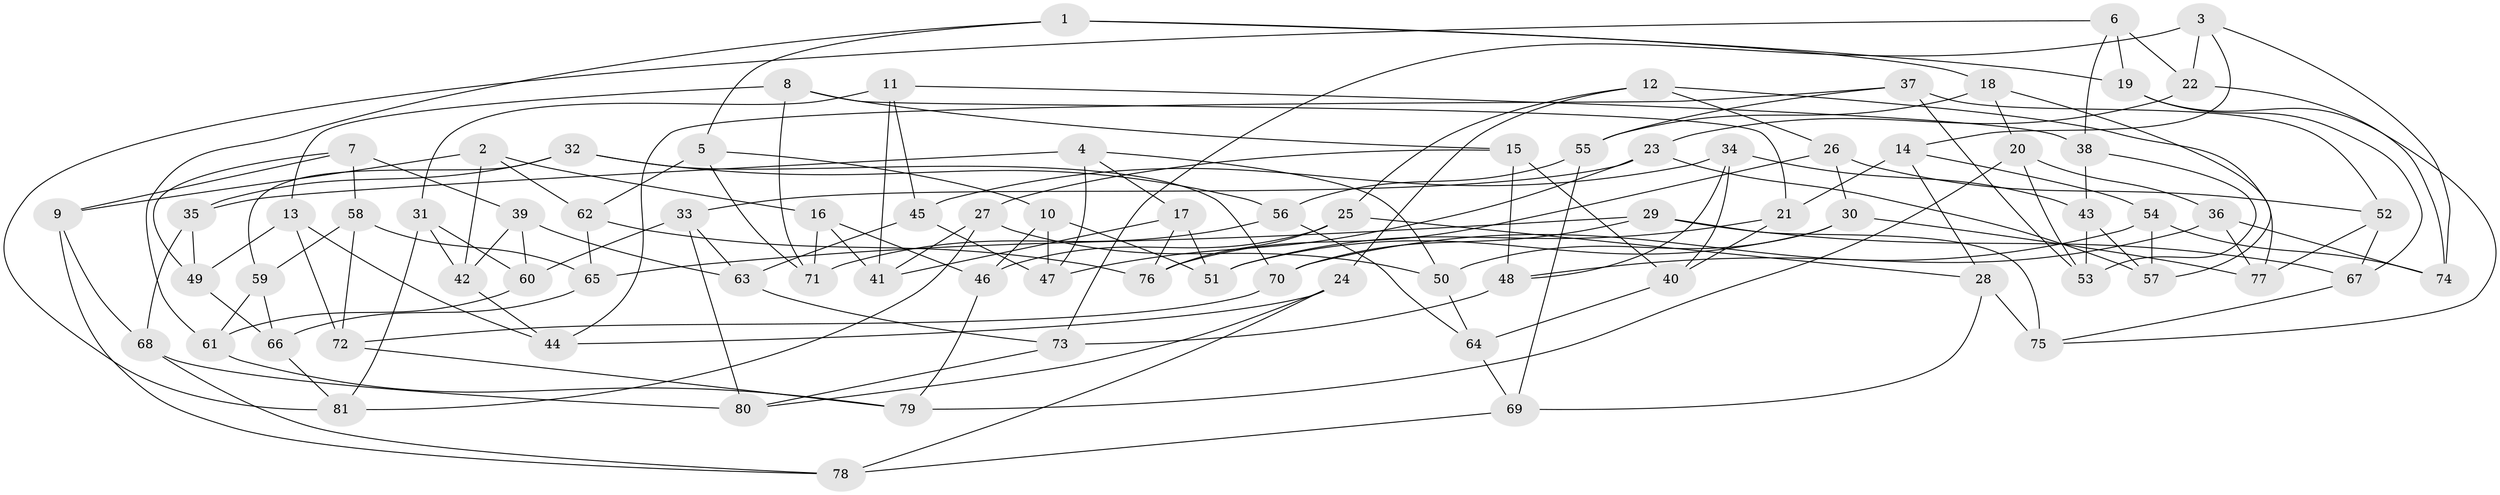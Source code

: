 // Generated by graph-tools (version 1.1) at 2025/03/03/09/25 03:03:08]
// undirected, 81 vertices, 162 edges
graph export_dot {
graph [start="1"]
  node [color=gray90,style=filled];
  1;
  2;
  3;
  4;
  5;
  6;
  7;
  8;
  9;
  10;
  11;
  12;
  13;
  14;
  15;
  16;
  17;
  18;
  19;
  20;
  21;
  22;
  23;
  24;
  25;
  26;
  27;
  28;
  29;
  30;
  31;
  32;
  33;
  34;
  35;
  36;
  37;
  38;
  39;
  40;
  41;
  42;
  43;
  44;
  45;
  46;
  47;
  48;
  49;
  50;
  51;
  52;
  53;
  54;
  55;
  56;
  57;
  58;
  59;
  60;
  61;
  62;
  63;
  64;
  65;
  66;
  67;
  68;
  69;
  70;
  71;
  72;
  73;
  74;
  75;
  76;
  77;
  78;
  79;
  80;
  81;
  1 -- 18;
  1 -- 19;
  1 -- 61;
  1 -- 5;
  2 -- 62;
  2 -- 16;
  2 -- 42;
  2 -- 9;
  3 -- 14;
  3 -- 74;
  3 -- 22;
  3 -- 73;
  4 -- 50;
  4 -- 17;
  4 -- 35;
  4 -- 47;
  5 -- 62;
  5 -- 10;
  5 -- 71;
  6 -- 22;
  6 -- 81;
  6 -- 19;
  6 -- 38;
  7 -- 58;
  7 -- 49;
  7 -- 9;
  7 -- 39;
  8 -- 15;
  8 -- 13;
  8 -- 71;
  8 -- 21;
  9 -- 78;
  9 -- 68;
  10 -- 51;
  10 -- 46;
  10 -- 47;
  11 -- 45;
  11 -- 38;
  11 -- 31;
  11 -- 41;
  12 -- 26;
  12 -- 25;
  12 -- 77;
  12 -- 24;
  13 -- 49;
  13 -- 72;
  13 -- 44;
  14 -- 28;
  14 -- 21;
  14 -- 54;
  15 -- 40;
  15 -- 27;
  15 -- 48;
  16 -- 46;
  16 -- 41;
  16 -- 71;
  17 -- 41;
  17 -- 76;
  17 -- 51;
  18 -- 57;
  18 -- 55;
  18 -- 20;
  19 -- 75;
  19 -- 67;
  20 -- 36;
  20 -- 53;
  20 -- 79;
  21 -- 51;
  21 -- 40;
  22 -- 23;
  22 -- 74;
  23 -- 57;
  23 -- 33;
  23 -- 47;
  24 -- 80;
  24 -- 78;
  24 -- 44;
  25 -- 76;
  25 -- 28;
  25 -- 46;
  26 -- 76;
  26 -- 30;
  26 -- 52;
  27 -- 50;
  27 -- 41;
  27 -- 81;
  28 -- 69;
  28 -- 75;
  29 -- 70;
  29 -- 65;
  29 -- 67;
  29 -- 75;
  30 -- 77;
  30 -- 51;
  30 -- 50;
  31 -- 60;
  31 -- 81;
  31 -- 42;
  32 -- 70;
  32 -- 56;
  32 -- 35;
  32 -- 59;
  33 -- 63;
  33 -- 80;
  33 -- 60;
  34 -- 45;
  34 -- 48;
  34 -- 43;
  34 -- 40;
  35 -- 68;
  35 -- 49;
  36 -- 74;
  36 -- 48;
  36 -- 77;
  37 -- 52;
  37 -- 53;
  37 -- 55;
  37 -- 44;
  38 -- 53;
  38 -- 43;
  39 -- 60;
  39 -- 63;
  39 -- 42;
  40 -- 64;
  42 -- 44;
  43 -- 57;
  43 -- 53;
  45 -- 63;
  45 -- 47;
  46 -- 79;
  48 -- 73;
  49 -- 66;
  50 -- 64;
  52 -- 67;
  52 -- 77;
  54 -- 57;
  54 -- 70;
  54 -- 74;
  55 -- 69;
  55 -- 56;
  56 -- 64;
  56 -- 71;
  58 -- 65;
  58 -- 72;
  58 -- 59;
  59 -- 66;
  59 -- 61;
  60 -- 61;
  61 -- 79;
  62 -- 65;
  62 -- 76;
  63 -- 73;
  64 -- 69;
  65 -- 66;
  66 -- 81;
  67 -- 75;
  68 -- 78;
  68 -- 80;
  69 -- 78;
  70 -- 72;
  72 -- 79;
  73 -- 80;
}

